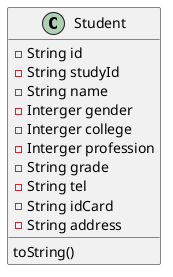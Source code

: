 @startuml
class Student{
-String id
-String studyId
-String name
-Interger gender
-Interger college
-Interger profession
-String grade
-String tel
-String idCard
-String address
toString()
}
@enduml